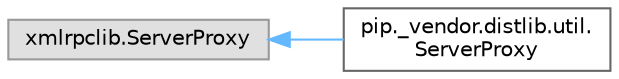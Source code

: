 digraph "Graphical Class Hierarchy"
{
 // LATEX_PDF_SIZE
  bgcolor="transparent";
  edge [fontname=Helvetica,fontsize=10,labelfontname=Helvetica,labelfontsize=10];
  node [fontname=Helvetica,fontsize=10,shape=box,height=0.2,width=0.4];
  rankdir="LR";
  Node0 [id="Node000000",label="xmlrpclib.ServerProxy",height=0.2,width=0.4,color="grey60", fillcolor="#E0E0E0", style="filled",tooltip=" "];
  Node0 -> Node1 [id="edge4387_Node000000_Node000001",dir="back",color="steelblue1",style="solid",tooltip=" "];
  Node1 [id="Node000001",label="pip._vendor.distlib.util.\lServerProxy",height=0.2,width=0.4,color="grey40", fillcolor="white", style="filled",URL="$classpip_1_1__vendor_1_1distlib_1_1util_1_1_server_proxy.html",tooltip=" "];
}
